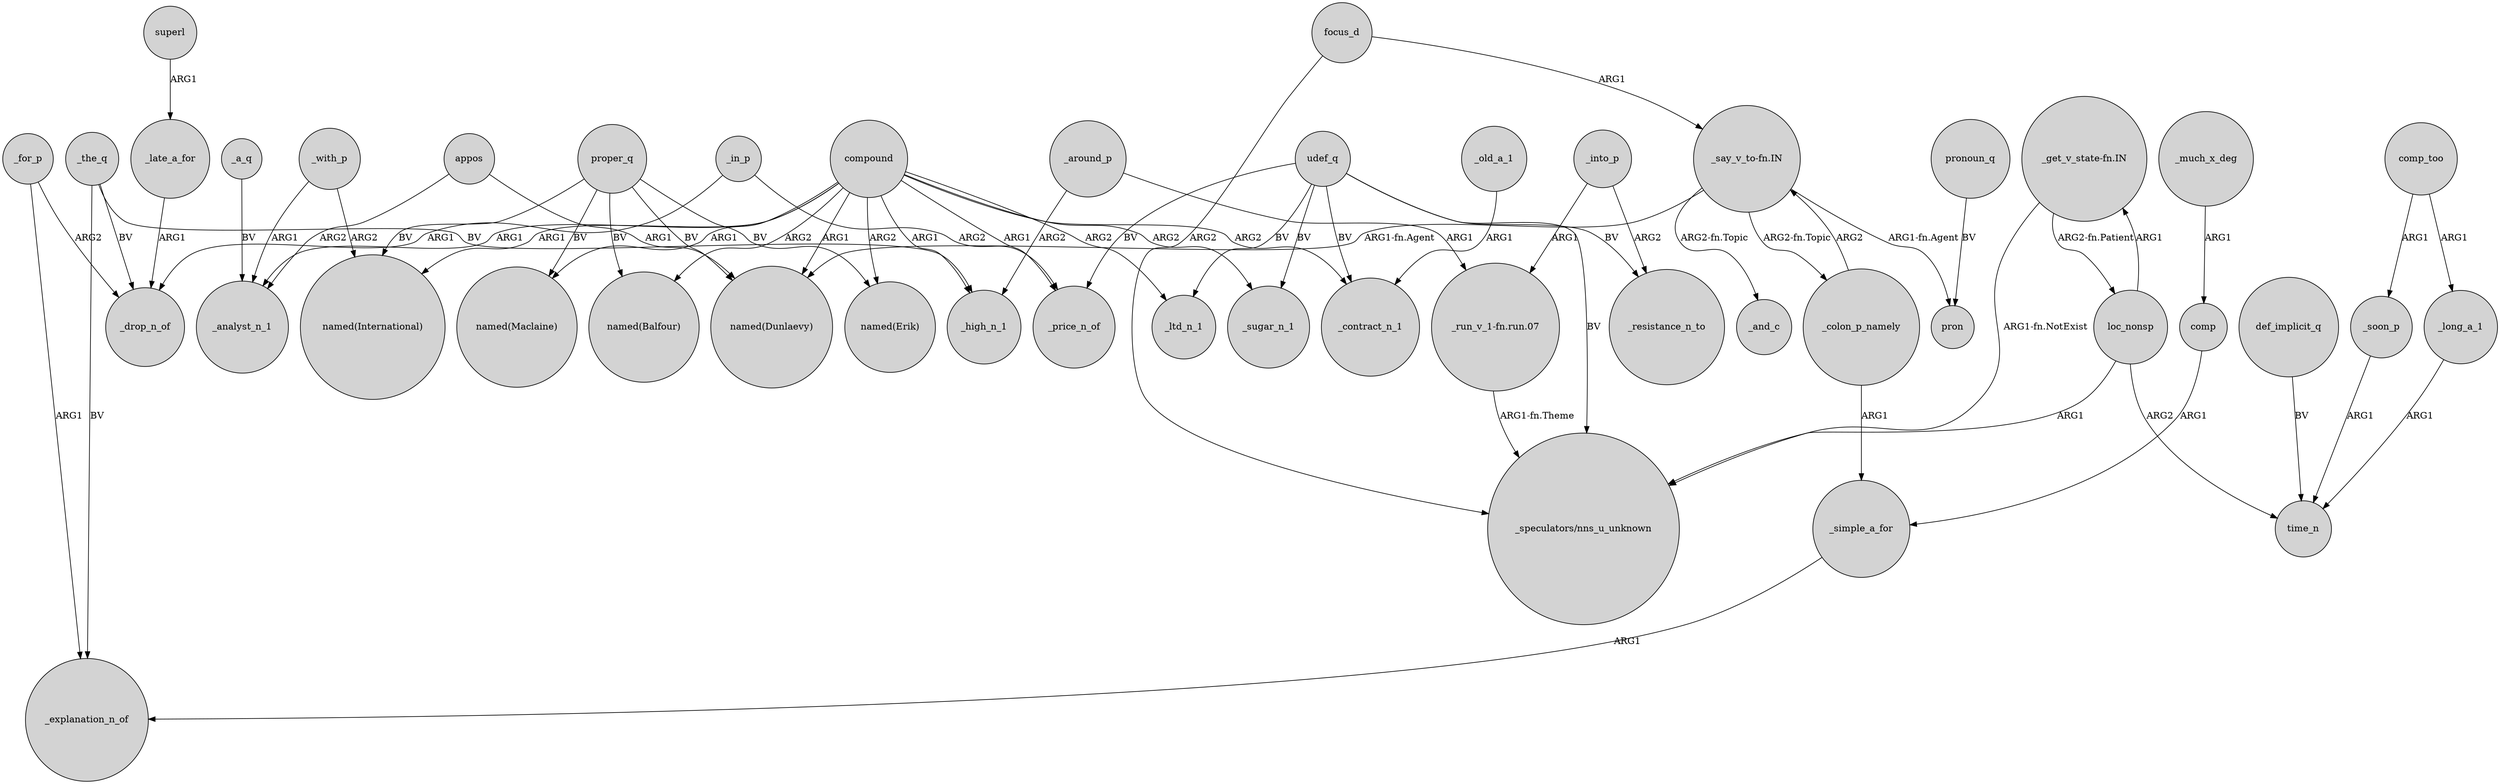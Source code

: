 digraph {
	node [shape=circle style=filled]
	compound -> "named(International)" [label=ARG1]
	_for_p -> _drop_n_of [label=ARG2]
	compound -> "named(Maclaine)" [label=ARG1]
	compound -> _high_n_1 [label=ARG1]
	udef_q -> _price_n_of [label=BV]
	_the_q -> _high_n_1 [label=BV]
	_around_p -> "_run_v_1-fn.run.07" [label=ARG1]
	_with_p -> _analyst_n_1 [label=ARG1]
	def_implicit_q -> time_n [label=BV]
	focus_d -> "_speculators/nns_u_unknown" [label=ARG2]
	"_get_v_state-fn.IN" -> "_speculators/nns_u_unknown" [label="ARG1-fn.NotExist"]
	"_say_v_to-fn.IN" -> _colon_p_namely [label="ARG2-fn.Topic"]
	_in_p -> _drop_n_of [label=ARG1]
	compound -> _sugar_n_1 [label=ARG2]
	superl -> _late_a_for [label=ARG1]
	comp_too -> _long_a_1 [label=ARG1]
	"_say_v_to-fn.IN" -> "named(Dunlaevy)" [label="ARG1-fn.Agent"]
	compound -> "named(Balfour)" [label=ARG2]
	_for_p -> _explanation_n_of [label=ARG1]
	udef_q -> _sugar_n_1 [label=BV]
	loc_nonsp -> time_n [label=ARG2]
	_into_p -> "_run_v_1-fn.run.07" [label=ARG1]
	_around_p -> _high_n_1 [label=ARG2]
	"_run_v_1-fn.run.07" -> "_speculators/nns_u_unknown" [label="ARG1-fn.Theme"]
	appos -> "named(Dunlaevy)" [label=ARG1]
	compound -> _contract_n_1 [label=ARG2]
	_long_a_1 -> time_n [label=ARG1]
	pronoun_q -> pron [label=BV]
	appos -> _analyst_n_1 [label=ARG2]
	udef_q -> _resistance_n_to [label=BV]
	_colon_p_namely -> "_say_v_to-fn.IN" [label=ARG2]
	"_get_v_state-fn.IN" -> loc_nonsp [label="ARG2-fn.Patient"]
	comp_too -> _soon_p [label=ARG1]
	compound -> "named(Dunlaevy)" [label=ARG1]
	_late_a_for -> _drop_n_of [label=ARG1]
	proper_q -> "named(Dunlaevy)" [label=BV]
	_with_p -> "named(International)" [label=ARG2]
	"_say_v_to-fn.IN" -> _and_c [label="ARG2-fn.Topic"]
	_the_q -> _drop_n_of [label=BV]
	"_say_v_to-fn.IN" -> pron [label="ARG1-fn.Agent"]
	loc_nonsp -> "_speculators/nns_u_unknown" [label=ARG1]
	compound -> _ltd_n_1 [label=ARG2]
	loc_nonsp -> "_get_v_state-fn.IN" [label=ARG1]
	proper_q -> "named(Erik)" [label=BV]
	_colon_p_namely -> _simple_a_for [label=ARG1]
	_into_p -> _resistance_n_to [label=ARG2]
	_soon_p -> time_n [label=ARG1]
	_a_q -> _analyst_n_1 [label=BV]
	proper_q -> "named(Balfour)" [label=BV]
	comp -> _simple_a_for [label=ARG1]
	_much_x_deg -> comp [label=ARG1]
	_simple_a_for -> _explanation_n_of [label=ARG1]
	_in_p -> _price_n_of [label=ARG2]
	compound -> _price_n_of [label=ARG1]
	udef_q -> "_speculators/nns_u_unknown" [label=BV]
	proper_q -> "named(Maclaine)" [label=BV]
	udef_q -> _contract_n_1 [label=BV]
	_old_a_1 -> _contract_n_1 [label=ARG1]
	compound -> "named(Erik)" [label=ARG2]
	udef_q -> _ltd_n_1 [label=BV]
	_the_q -> _explanation_n_of [label=BV]
	focus_d -> "_say_v_to-fn.IN" [label=ARG1]
	proper_q -> "named(International)" [label=BV]
	compound -> _analyst_n_1 [label=ARG1]
}
